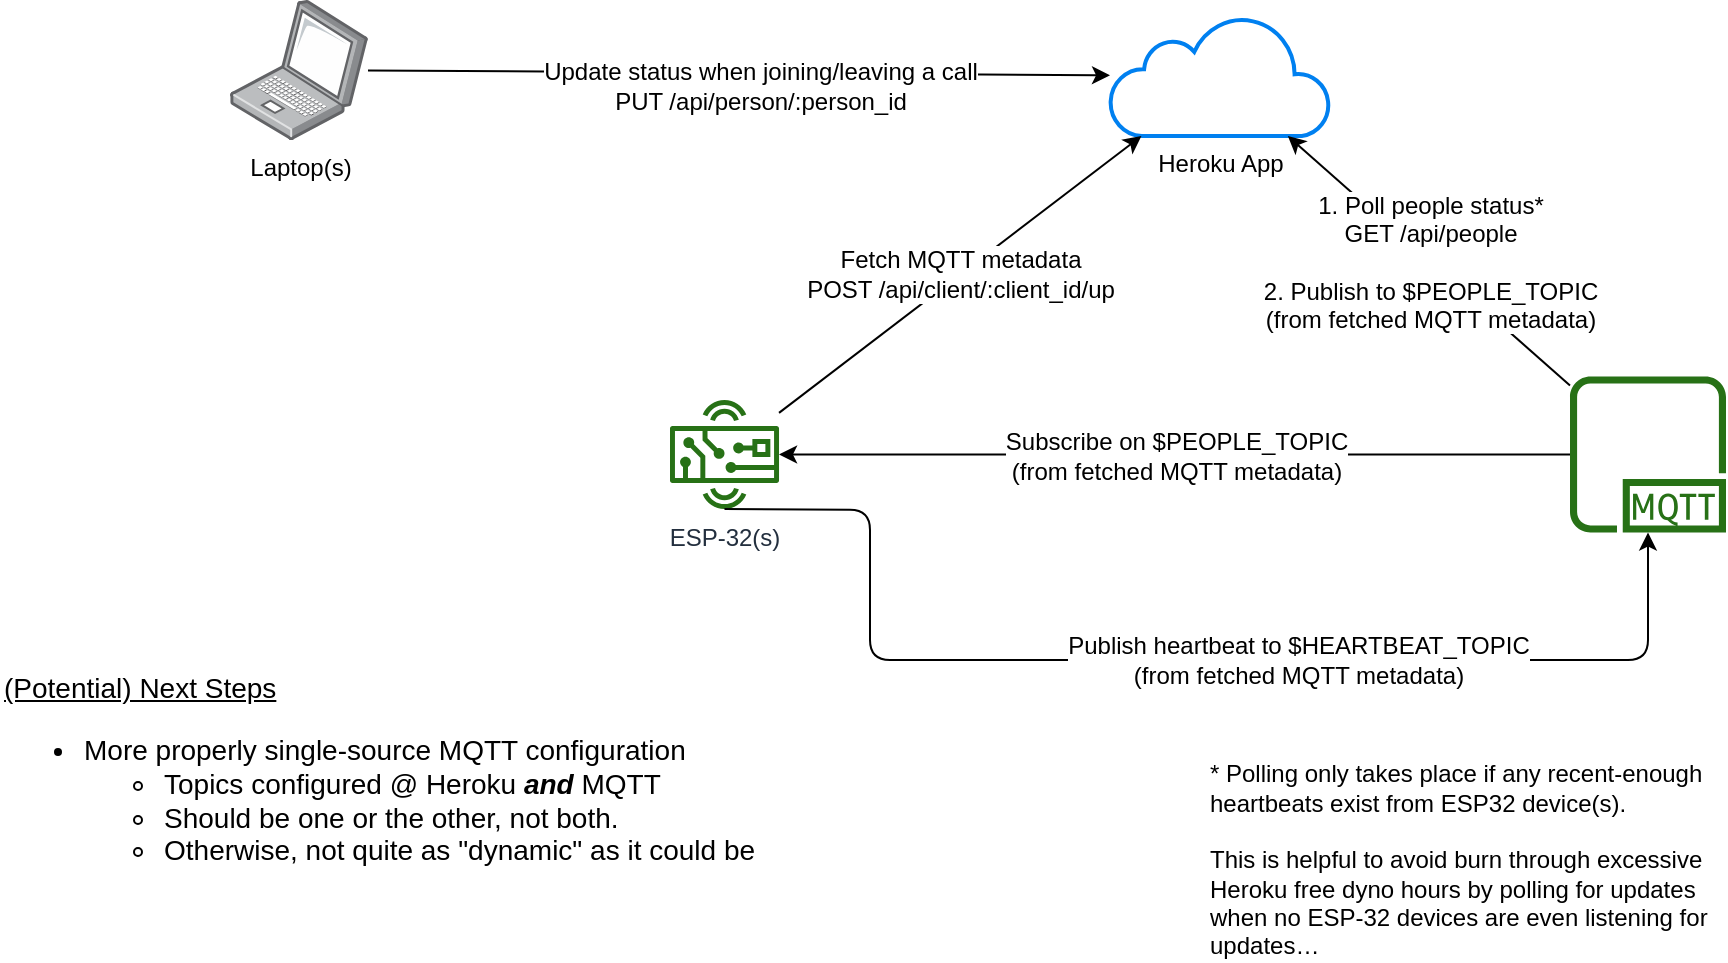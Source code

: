 <mxfile version="14.4.7" type="device"><diagram id="3ii7x6VK3cuXnlnT5brb" name="Page-1"><mxGraphModel dx="2036" dy="734" grid="1" gridSize="10" guides="1" tooltips="1" connect="1" arrows="1" fold="1" page="1" pageScale="1" pageWidth="850" pageHeight="1100" math="0" shadow="0"><root><mxCell id="0"/><mxCell id="1" parent="0"/><mxCell id="3PccHbSmSflmdk-lY_V8-3" value="&lt;font style=&quot;font-size: 12px&quot;&gt;Heroku App&lt;/font&gt;" style="html=1;verticalLabelPosition=bottom;align=center;labelBackgroundColor=#ffffff;verticalAlign=top;strokeWidth=2;strokeColor=#0080F0;shadow=0;dashed=0;shape=mxgraph.ios7.icons.cloud;" parent="1" vertex="1"><mxGeometry x="-165" y="128" width="110" height="60" as="geometry"/></mxCell><mxCell id="3PccHbSmSflmdk-lY_V8-11" value="" style="group" parent="1" vertex="1" connectable="0"><mxGeometry x="-605" y="120" width="102.01" height="103" as="geometry"/></mxCell><mxCell id="3PccHbSmSflmdk-lY_V8-5" value="Laptop(s)" style="points=[];aspect=fixed;html=1;align=center;shadow=0;dashed=0;image;image=img/lib/allied_telesis/computer_and_terminals/Laptop.svg;" parent="3PccHbSmSflmdk-lY_V8-11" vertex="1"><mxGeometry width="69.01" height="70" as="geometry"/></mxCell><mxCell id="3PccHbSmSflmdk-lY_V8-9" value="ESP-32(s)" style="outlineConnect=0;fontColor=#232F3E;gradientColor=none;fillColor=#277116;strokeColor=none;dashed=0;verticalLabelPosition=bottom;verticalAlign=top;align=center;html=1;fontSize=12;fontStyle=0;aspect=fixed;pointerEvents=1;shape=mxgraph.aws4.hardware_board;" parent="1" vertex="1"><mxGeometry x="-385" y="320" width="54.51" height="54.51" as="geometry"/></mxCell><mxCell id="3PccHbSmSflmdk-lY_V8-19" value="" style="outlineConnect=0;fontColor=#232F3E;gradientColor=none;fillColor=#277116;strokeColor=none;dashed=0;verticalLabelPosition=bottom;verticalAlign=top;align=center;html=1;fontSize=12;fontStyle=0;aspect=fixed;pointerEvents=1;shape=mxgraph.aws4.mqtt_protocol;" parent="1" vertex="1"><mxGeometry x="65" y="308.26" width="78" height="78" as="geometry"/></mxCell><mxCell id="3PccHbSmSflmdk-lY_V8-20" value="" style="endArrow=classic;html=1;" parent="1" source="3PccHbSmSflmdk-lY_V8-9" target="3PccHbSmSflmdk-lY_V8-3" edge="1"><mxGeometry relative="1" as="geometry"><mxPoint x="-402" y="230" as="sourcePoint"/><mxPoint x="-302" y="230" as="targetPoint"/></mxGeometry></mxCell><mxCell id="3PccHbSmSflmdk-lY_V8-21" value="&lt;font style=&quot;font-size: 12px&quot;&gt;Fetch MQTT metadata&lt;br&gt;POST /api/client/:client_id/up&lt;/font&gt;" style="edgeLabel;resizable=0;html=1;align=center;verticalAlign=middle;" parent="3PccHbSmSflmdk-lY_V8-20" connectable="0" vertex="1"><mxGeometry relative="1" as="geometry"/></mxCell><mxCell id="3PccHbSmSflmdk-lY_V8-25" value="" style="endArrow=classic;html=1;" parent="1" source="3PccHbSmSflmdk-lY_V8-19" target="3PccHbSmSflmdk-lY_V8-9" edge="1"><mxGeometry relative="1" as="geometry"><mxPoint x="-125" y="297" as="sourcePoint"/><mxPoint x="-185" y="440" as="targetPoint"/></mxGeometry></mxCell><mxCell id="3PccHbSmSflmdk-lY_V8-26" value="&lt;font style=&quot;font-size: 12px&quot;&gt;Subscribe on $PEOPLE_TOPIC&lt;br&gt;(from fetched MQTT metadata)&lt;/font&gt;" style="edgeLabel;resizable=0;html=1;align=center;verticalAlign=middle;" parent="3PccHbSmSflmdk-lY_V8-25" connectable="0" vertex="1"><mxGeometry relative="1" as="geometry"/></mxCell><mxCell id="3PccHbSmSflmdk-lY_V8-29" value="" style="endArrow=classic;html=1;" parent="1" source="3PccHbSmSflmdk-lY_V8-19" target="3PccHbSmSflmdk-lY_V8-3" edge="1"><mxGeometry relative="1" as="geometry"><mxPoint x="85" y="230" as="sourcePoint"/><mxPoint x="185" y="230" as="targetPoint"/></mxGeometry></mxCell><mxCell id="3PccHbSmSflmdk-lY_V8-30" value="&lt;div&gt;&lt;span style=&quot;font-size: 12px&quot;&gt;1. Poll people status*&lt;/span&gt;&lt;/div&gt;&lt;font&gt;&lt;div style=&quot;font-size: 12px&quot;&gt;GET /api/people&lt;/div&gt;&lt;div&gt;&lt;span style=&quot;font-size: 12px&quot;&gt;&lt;br&gt;&lt;/span&gt;&lt;/div&gt;&lt;span style=&quot;font-size: 12px&quot;&gt;&lt;div&gt;2. Publish to $PEOPLE_TOPIC&lt;/div&gt;&lt;/span&gt;&lt;span style=&quot;font-size: 12px&quot;&gt;&lt;div&gt;(from fetched MQTT metadata)&lt;/div&gt;&lt;/span&gt;&lt;/font&gt;" style="edgeLabel;resizable=0;html=1;align=center;verticalAlign=middle;" parent="3PccHbSmSflmdk-lY_V8-29" connectable="0" vertex="1"><mxGeometry relative="1" as="geometry"/></mxCell><mxCell id="3PccHbSmSflmdk-lY_V8-31" value="" style="endArrow=classic;html=1;" parent="1" source="3PccHbSmSflmdk-lY_V8-5" target="3PccHbSmSflmdk-lY_V8-3" edge="1"><mxGeometry relative="1" as="geometry"><mxPoint x="-145" y="280" as="sourcePoint"/><mxPoint x="-45" y="280" as="targetPoint"/></mxGeometry></mxCell><mxCell id="3PccHbSmSflmdk-lY_V8-32" value="&lt;font style=&quot;font-size: 12px&quot;&gt;Update status when joining/leaving a call&lt;br&gt;PUT /api/person/:person_id&lt;br&gt;&lt;/font&gt;" style="edgeLabel;resizable=0;html=1;align=center;verticalAlign=middle;" parent="3PccHbSmSflmdk-lY_V8-31" connectable="0" vertex="1"><mxGeometry relative="1" as="geometry"><mxPoint x="9.87" y="6.63" as="offset"/></mxGeometry></mxCell><mxCell id="3PccHbSmSflmdk-lY_V8-39" value="" style="edgeStyle=segmentEdgeStyle;endArrow=classic;html=1;" parent="1" source="3PccHbSmSflmdk-lY_V8-9" target="3PccHbSmSflmdk-lY_V8-19" edge="1"><mxGeometry width="50" height="50" relative="1" as="geometry"><mxPoint x="-285" y="600" as="sourcePoint"/><mxPoint x="-235" y="550" as="targetPoint"/><Array as="points"><mxPoint x="-285" y="375"/><mxPoint x="-285" y="450"/><mxPoint x="104" y="450"/></Array></mxGeometry></mxCell><mxCell id="3PccHbSmSflmdk-lY_V8-40" value="&lt;font style=&quot;font-size: 12px&quot;&gt;Publish heartbeat to $HEARTBEAT_TOPIC&lt;br&gt;(from fetched MQTT metadata)&lt;br&gt;&lt;/font&gt;" style="edgeLabel;html=1;align=center;verticalAlign=middle;resizable=0;points=[];" parent="3PccHbSmSflmdk-lY_V8-39" vertex="1" connectable="0"><mxGeometry x="0.036" y="4" relative="1" as="geometry"><mxPoint x="50.49" y="4" as="offset"/></mxGeometry></mxCell><mxCell id="3PccHbSmSflmdk-lY_V8-43" value="* Polling only takes place if any recent-enough&lt;br&gt;heartbeats exist from ESP32 device(s).&lt;br&gt;&lt;br&gt;This i&lt;span&gt;s helpful to avoid burn through excessive&lt;br&gt;Heroku free dyno hours by polling for updates&lt;br&gt;when no ESP-32 devices are even listening for&lt;br&gt;updates…&lt;/span&gt;" style="text;html=1;align=left;verticalAlign=middle;resizable=0;points=[];autosize=1;" parent="1" vertex="1"><mxGeometry x="-117" y="500" width="260" height="100" as="geometry"/></mxCell><mxCell id="3PccHbSmSflmdk-lY_V8-53" value="&lt;u style=&quot;font-size: 14px&quot;&gt;(Potential) Next Steps&lt;/u&gt;&lt;br&gt;&lt;ul style=&quot;font-size: 14px&quot;&gt;&lt;li&gt;More properly single-source MQTT configuration&lt;/li&gt;&lt;ul&gt;&lt;li&gt;Topics configured @ Heroku &lt;i style=&quot;font-weight: bold&quot;&gt;and&lt;/i&gt;&amp;nbsp;MQTT&lt;/li&gt;&lt;li&gt;Should be one or the other, not both.&lt;/li&gt;&lt;li&gt;Otherwise, not quite as &quot;dynamic&quot; as it could be&lt;/li&gt;&lt;/ul&gt;&lt;/ul&gt;&lt;span style=&quot;font-size: 14px&quot;&gt;&lt;br&gt;&lt;/span&gt;" style="text;html=1;align=left;verticalAlign=middle;resizable=0;points=[];autosize=1;" parent="1" vertex="1"><mxGeometry x="-720" y="460" width="390" height="120" as="geometry"/></mxCell></root></mxGraphModel></diagram></mxfile>